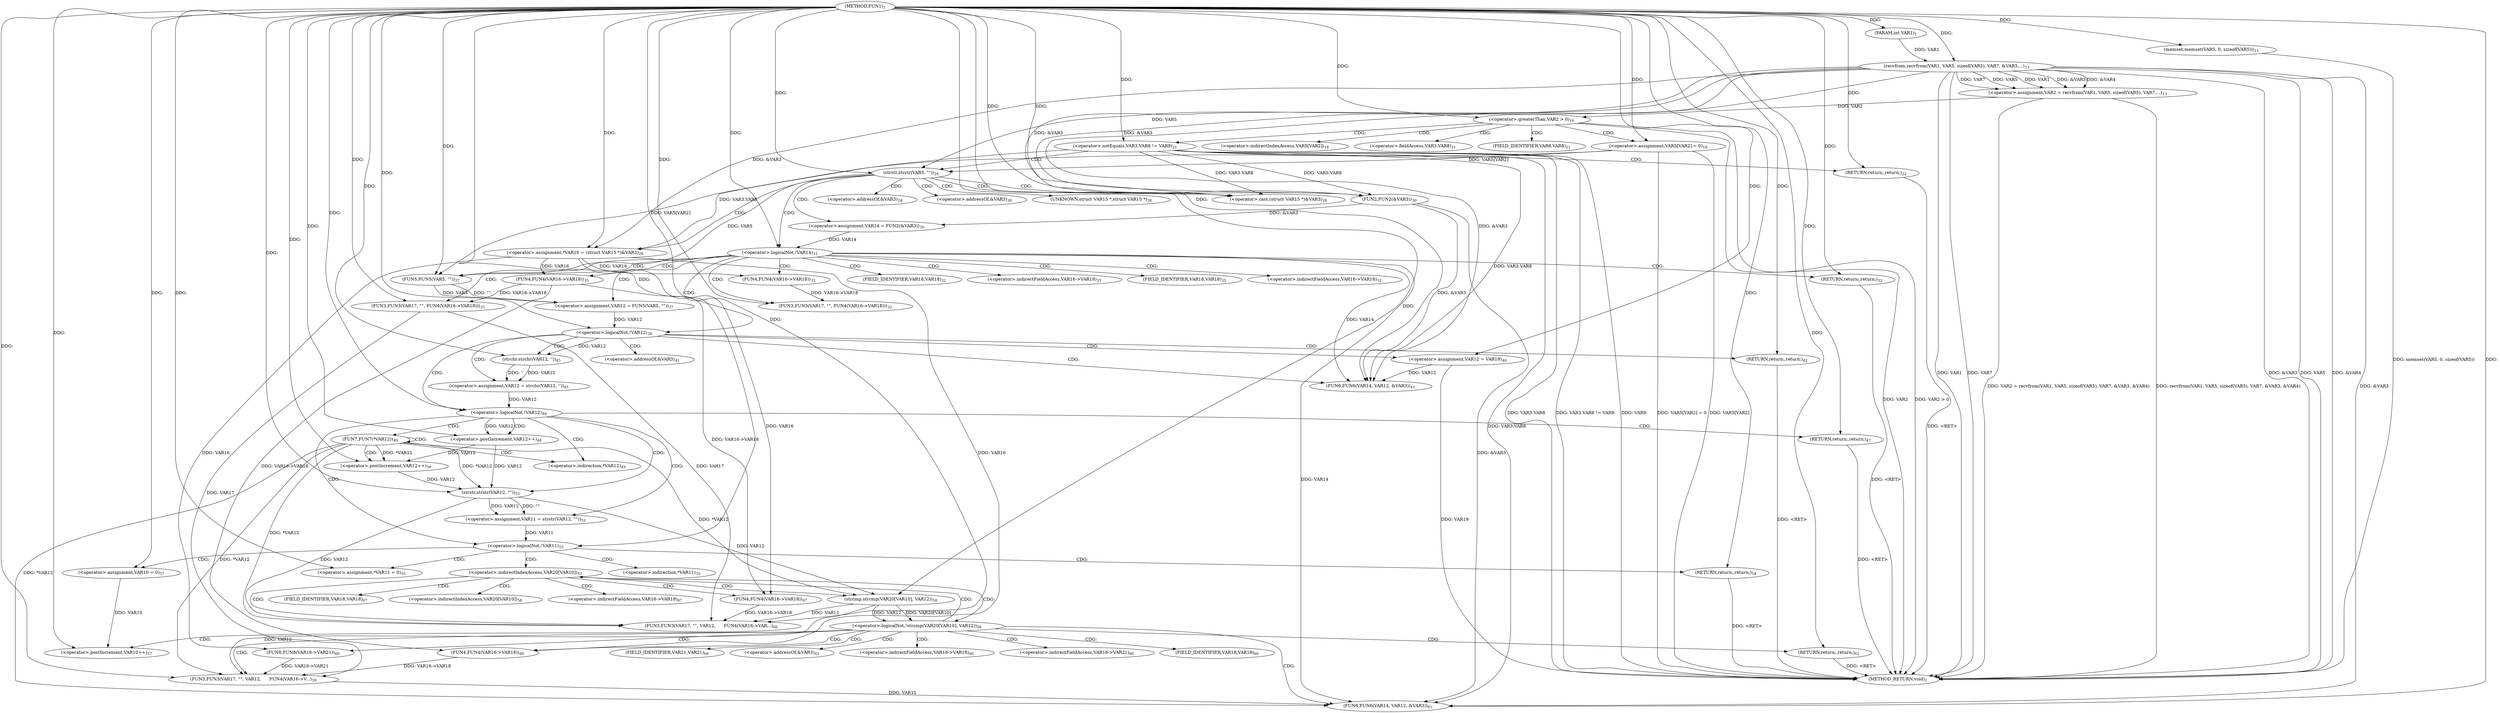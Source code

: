 digraph "FUN1" {  
"8" [label = <(METHOD,FUN1)<SUB>1</SUB>> ]
"185" [label = <(METHOD_RETURN,void)<SUB>1</SUB>> ]
"9" [label = <(PARAM,int VAR1)<SUB>1</SUB>> ]
"15" [label = <(memset,memset(VAR5, 0, sizeof(VAR5)))<SUB>11</SUB>> ]
"20" [label = <(&lt;operator&gt;.assignment,VAR2 = recvfrom(VAR1, VAR5, sizeof(VAR5), VAR7,...)<SUB>13</SUB>> ]
"33" [label = <(&lt;operator&gt;.greaterThan,VAR2 &gt; 0)<SUB>16</SUB>> ]
"22" [label = <(recvfrom,recvfrom(VAR1, VAR5, sizeof(VAR5), VAR7, &amp;VAR3,...)<SUB>13</SUB>> ]
"37" [label = <(&lt;operator&gt;.assignment,VAR5[VAR2] = 0)<SUB>18</SUB>> ]
"43" [label = <(&lt;operator&gt;.notEquals,VAR3.VAR8 != VAR9)<SUB>21</SUB>> ]
"51" [label = <(strstr,strstr(VAR5, &quot;&quot;))<SUB>24</SUB>> ]
"49" [label = <(RETURN,return;,return;)<SUB>22</SUB>> ]
"60" [label = <(&lt;operator&gt;.assignment,*VAR16 = (struct VAR15 *)&amp;VAR3)<SUB>28</SUB>> ]
"66" [label = <(&lt;operator&gt;.assignment,VAR14 = FUN2(&amp;VAR3))<SUB>30</SUB>> ]
"83" [label = <(FUN3,FUN3(VAR17, &quot;&quot;, FUN4(VAR16-&gt;VAR18)))<SUB>35</SUB>> ]
"90" [label = <(&lt;operator&gt;.assignment,VAR12 = FUN5(VAR5, &quot;&quot;))<SUB>37</SUB>> ]
"108" [label = <(&lt;operator&gt;.assignment,VAR12 = strchr(VAR12, ''))<SUB>45</SUB>> ]
"118" [label = <(&lt;operator&gt;.postIncrement,VAR12++)<SUB>48</SUB>> ]
"126" [label = <(&lt;operator&gt;.assignment,VAR11 = strstr(VAR12, &quot;&quot;))<SUB>52</SUB>> ]
"136" [label = <(&lt;operator&gt;.assignment,*VAR11 = 0)<SUB>55</SUB>> ]
"177" [label = <(FUN3,FUN3(VAR17, &quot;&quot;, VAR12,
			      FUN4(VAR16-&gt;VAR...)<SUB>66</SUB>> ]
"72" [label = <(&lt;operator&gt;.logicalNot,!VAR14)<SUB>31</SUB>> ]
"96" [label = <(&lt;operator&gt;.logicalNot,!VAR12)<SUB>38</SUB>> ]
"114" [label = <(&lt;operator&gt;.logicalNot,!VAR12)<SUB>46</SUB>> ]
"121" [label = <(FUN7,FUN7(*VAR12))<SUB>49</SUB>> ]
"124" [label = <(&lt;operator&gt;.postIncrement,VAR12++)<SUB>50</SUB>> ]
"132" [label = <(&lt;operator&gt;.logicalNot,!VAR11)<SUB>53</SUB>> ]
"148" [label = <(&lt;operator&gt;.postIncrement,VAR10++)<SUB>57</SUB>> ]
"62" [label = <(&lt;operator&gt;.cast,(struct VAR15 *)&amp;VAR3)<SUB>28</SUB>> ]
"68" [label = <(FUN2,FUN2(&amp;VAR3))<SUB>30</SUB>> ]
"75" [label = <(FUN3,FUN3(VAR17, &quot;&quot;, FUN4(VAR16-&gt;VAR18)))<SUB>32</SUB>> ]
"82" [label = <(RETURN,return;,return;)<SUB>33</SUB>> ]
"86" [label = <(FUN4,FUN4(VAR16-&gt;VAR18))<SUB>35</SUB>> ]
"92" [label = <(FUN5,FUN5(VAR5, &quot;&quot;))<SUB>37</SUB>> ]
"99" [label = <(&lt;operator&gt;.assignment,VAR12 = VAR19)<SUB>40</SUB>> ]
"102" [label = <(FUN6,FUN6(VAR14, VAR12, &amp;VAR3))<SUB>41</SUB>> ]
"107" [label = <(RETURN,return;,return;)<SUB>42</SUB>> ]
"110" [label = <(strchr,strchr(VAR12, ''))<SUB>45</SUB>> ]
"117" [label = <(RETURN,return;,return;)<SUB>47</SUB>> ]
"128" [label = <(strstr,strstr(VAR12, &quot;&quot;))<SUB>52</SUB>> ]
"135" [label = <(RETURN,return;,return;)<SUB>54</SUB>> ]
"142" [label = <(&lt;operator&gt;.assignment,VAR10 = 0)<SUB>57</SUB>> ]
"181" [label = <(FUN4,FUN4(VAR16-&gt;VAR18))<SUB>67</SUB>> ]
"152" [label = <(&lt;operator&gt;.logicalNot,!strcmp(VAR20[VAR10], VAR12))<SUB>58</SUB>> ]
"78" [label = <(FUN4,FUN4(VAR16-&gt;VAR18))<SUB>32</SUB>> ]
"159" [label = <(FUN3,FUN3(VAR17, &quot;&quot;, VAR12,
					      FUN4(VAR16-&gt;V...)<SUB>59</SUB>> ]
"171" [label = <(FUN6,FUN6(VAR14, VAR12, &amp;VAR3))<SUB>61</SUB>> ]
"176" [label = <(RETURN,return;,return;)<SUB>62</SUB>> ]
"153" [label = <(strcmp,strcmp(VAR20[VAR10], VAR12))<SUB>58</SUB>> ]
"163" [label = <(FUN4,FUN4(VAR16-&gt;VAR18))<SUB>60</SUB>> ]
"167" [label = <(FUN8,FUN8(VAR16-&gt;VAR21))<SUB>60</SUB>> ]
"38" [label = <(&lt;operator&gt;.indirectIndexAccess,VAR5[VAR2])<SUB>18</SUB>> ]
"44" [label = <(&lt;operator&gt;.fieldAccess,VAR3.VAR8)<SUB>21</SUB>> ]
"46" [label = <(FIELD_IDENTIFIER,VAR8,VAR8)<SUB>21</SUB>> ]
"137" [label = <(&lt;operator&gt;.indirection,*VAR11)<SUB>55</SUB>> ]
"145" [label = <(&lt;operator&gt;.indirectIndexAccess,VAR20[VAR10])<SUB>57</SUB>> ]
"63" [label = <(UNKNOWN,struct VAR15 *,struct VAR15 *)<SUB>28</SUB>> ]
"64" [label = <(&lt;operator&gt;.addressOf,&amp;VAR3)<SUB>28</SUB>> ]
"69" [label = <(&lt;operator&gt;.addressOf,&amp;VAR3)<SUB>30</SUB>> ]
"87" [label = <(&lt;operator&gt;.indirectFieldAccess,VAR16-&gt;VAR18)<SUB>35</SUB>> ]
"122" [label = <(&lt;operator&gt;.indirection,*VAR12)<SUB>49</SUB>> ]
"182" [label = <(&lt;operator&gt;.indirectFieldAccess,VAR16-&gt;VAR18)<SUB>67</SUB>> ]
"89" [label = <(FIELD_IDENTIFIER,VAR18,VAR18)<SUB>35</SUB>> ]
"105" [label = <(&lt;operator&gt;.addressOf,&amp;VAR3)<SUB>41</SUB>> ]
"184" [label = <(FIELD_IDENTIFIER,VAR18,VAR18)<SUB>67</SUB>> ]
"79" [label = <(&lt;operator&gt;.indirectFieldAccess,VAR16-&gt;VAR18)<SUB>32</SUB>> ]
"81" [label = <(FIELD_IDENTIFIER,VAR18,VAR18)<SUB>32</SUB>> ]
"154" [label = <(&lt;operator&gt;.indirectIndexAccess,VAR20[VAR10])<SUB>58</SUB>> ]
"174" [label = <(&lt;operator&gt;.addressOf,&amp;VAR3)<SUB>61</SUB>> ]
"164" [label = <(&lt;operator&gt;.indirectFieldAccess,VAR16-&gt;VAR18)<SUB>60</SUB>> ]
"168" [label = <(&lt;operator&gt;.indirectFieldAccess,VAR16-&gt;VAR21)<SUB>60</SUB>> ]
"166" [label = <(FIELD_IDENTIFIER,VAR18,VAR18)<SUB>60</SUB>> ]
"170" [label = <(FIELD_IDENTIFIER,VAR21,VAR21)<SUB>60</SUB>> ]
  "135" -> "185"  [ label = "DDG: &lt;RET&gt;"] 
  "107" -> "185"  [ label = "DDG: &lt;RET&gt;"] 
  "117" -> "185"  [ label = "DDG: &lt;RET&gt;"] 
  "49" -> "185"  [ label = "DDG: &lt;RET&gt;"] 
  "176" -> "185"  [ label = "DDG: &lt;RET&gt;"] 
  "82" -> "185"  [ label = "DDG: &lt;RET&gt;"] 
  "15" -> "185"  [ label = "DDG: memset(VAR5, 0, sizeof(VAR5))"] 
  "22" -> "185"  [ label = "DDG: VAR1"] 
  "22" -> "185"  [ label = "DDG: VAR5"] 
  "22" -> "185"  [ label = "DDG: &amp;VAR3"] 
  "22" -> "185"  [ label = "DDG: &amp;VAR4"] 
  "20" -> "185"  [ label = "DDG: recvfrom(VAR1, VAR5, sizeof(VAR5), VAR7, &amp;VAR3, &amp;VAR4)"] 
  "20" -> "185"  [ label = "DDG: VAR2 = recvfrom(VAR1, VAR5, sizeof(VAR5), VAR7, &amp;VAR3, &amp;VAR4)"] 
  "33" -> "185"  [ label = "DDG: VAR2"] 
  "33" -> "185"  [ label = "DDG: VAR2 &gt; 0"] 
  "37" -> "185"  [ label = "DDG: VAR5[VAR2]"] 
  "37" -> "185"  [ label = "DDG: VAR5[VAR2] = 0"] 
  "43" -> "185"  [ label = "DDG: VAR3.VAR8"] 
  "43" -> "185"  [ label = "DDG: VAR3.VAR8 != VAR9"] 
  "22" -> "185"  [ label = "DDG: VAR7"] 
  "99" -> "185"  [ label = "DDG: VAR19"] 
  "43" -> "185"  [ label = "DDG: VAR9"] 
  "8" -> "9"  [ label = "DDG: "] 
  "22" -> "20"  [ label = "DDG: VAR7"] 
  "22" -> "20"  [ label = "DDG: VAR5"] 
  "22" -> "20"  [ label = "DDG: VAR1"] 
  "22" -> "20"  [ label = "DDG: &amp;VAR3"] 
  "22" -> "20"  [ label = "DDG: &amp;VAR4"] 
  "8" -> "15"  [ label = "DDG: "] 
  "9" -> "22"  [ label = "DDG: VAR1"] 
  "8" -> "22"  [ label = "DDG: "] 
  "20" -> "33"  [ label = "DDG: VAR2"] 
  "8" -> "33"  [ label = "DDG: "] 
  "8" -> "37"  [ label = "DDG: "] 
  "8" -> "43"  [ label = "DDG: "] 
  "8" -> "49"  [ label = "DDG: "] 
  "22" -> "51"  [ label = "DDG: VAR5"] 
  "37" -> "51"  [ label = "DDG: VAR5[VAR2]"] 
  "8" -> "51"  [ label = "DDG: "] 
  "22" -> "60"  [ label = "DDG: &amp;VAR3"] 
  "43" -> "60"  [ label = "DDG: VAR3.VAR8"] 
  "8" -> "60"  [ label = "DDG: "] 
  "68" -> "66"  [ label = "DDG: &amp;VAR3"] 
  "92" -> "90"  [ label = "DDG: VAR5"] 
  "92" -> "90"  [ label = "DDG: &quot;&quot;"] 
  "110" -> "108"  [ label = "DDG: VAR12"] 
  "110" -> "108"  [ label = "DDG: ''"] 
  "128" -> "126"  [ label = "DDG: VAR12"] 
  "128" -> "126"  [ label = "DDG: &quot;&quot;"] 
  "8" -> "136"  [ label = "DDG: "] 
  "8" -> "83"  [ label = "DDG: "] 
  "86" -> "83"  [ label = "DDG: VAR16-&gt;VAR18"] 
  "114" -> "118"  [ label = "DDG: VAR12"] 
  "8" -> "118"  [ label = "DDG: "] 
  "83" -> "177"  [ label = "DDG: VAR17"] 
  "8" -> "177"  [ label = "DDG: "] 
  "121" -> "177"  [ label = "DDG: *VAR12"] 
  "128" -> "177"  [ label = "DDG: VAR12"] 
  "153" -> "177"  [ label = "DDG: VAR12"] 
  "181" -> "177"  [ label = "DDG: VAR16-&gt;VAR18"] 
  "22" -> "62"  [ label = "DDG: &amp;VAR3"] 
  "43" -> "62"  [ label = "DDG: VAR3.VAR8"] 
  "8" -> "62"  [ label = "DDG: "] 
  "22" -> "68"  [ label = "DDG: &amp;VAR3"] 
  "43" -> "68"  [ label = "DDG: VAR3.VAR8"] 
  "8" -> "68"  [ label = "DDG: "] 
  "66" -> "72"  [ label = "DDG: VAR14"] 
  "8" -> "72"  [ label = "DDG: "] 
  "8" -> "82"  [ label = "DDG: "] 
  "60" -> "86"  [ label = "DDG: VAR16"] 
  "37" -> "92"  [ label = "DDG: VAR5[VAR2]"] 
  "51" -> "92"  [ label = "DDG: VAR5"] 
  "8" -> "92"  [ label = "DDG: "] 
  "90" -> "96"  [ label = "DDG: VAR12"] 
  "8" -> "96"  [ label = "DDG: "] 
  "8" -> "99"  [ label = "DDG: "] 
  "8" -> "107"  [ label = "DDG: "] 
  "96" -> "110"  [ label = "DDG: VAR12"] 
  "8" -> "110"  [ label = "DDG: "] 
  "108" -> "114"  [ label = "DDG: VAR12"] 
  "8" -> "114"  [ label = "DDG: "] 
  "8" -> "117"  [ label = "DDG: "] 
  "118" -> "124"  [ label = "DDG: VAR12"] 
  "121" -> "124"  [ label = "DDG: *VAR12"] 
  "8" -> "124"  [ label = "DDG: "] 
  "118" -> "128"  [ label = "DDG: VAR12"] 
  "121" -> "128"  [ label = "DDG: *VAR12"] 
  "124" -> "128"  [ label = "DDG: VAR12"] 
  "8" -> "128"  [ label = "DDG: "] 
  "126" -> "132"  [ label = "DDG: VAR11"] 
  "8" -> "132"  [ label = "DDG: "] 
  "8" -> "135"  [ label = "DDG: "] 
  "8" -> "142"  [ label = "DDG: "] 
  "142" -> "148"  [ label = "DDG: VAR10"] 
  "8" -> "148"  [ label = "DDG: "] 
  "60" -> "181"  [ label = "DDG: VAR16"] 
  "86" -> "181"  [ label = "DDG: VAR16-&gt;VAR18"] 
  "8" -> "75"  [ label = "DDG: "] 
  "78" -> "75"  [ label = "DDG: VAR16-&gt;VAR18"] 
  "72" -> "102"  [ label = "DDG: VAR14"] 
  "8" -> "102"  [ label = "DDG: "] 
  "99" -> "102"  [ label = "DDG: VAR12"] 
  "68" -> "102"  [ label = "DDG: &amp;VAR3"] 
  "43" -> "102"  [ label = "DDG: VAR3.VAR8"] 
  "22" -> "102"  [ label = "DDG: &amp;VAR3"] 
  "60" -> "78"  [ label = "DDG: VAR16"] 
  "153" -> "152"  [ label = "DDG: VAR20[VAR10]"] 
  "153" -> "152"  [ label = "DDG: VAR12"] 
  "8" -> "176"  [ label = "DDG: "] 
  "121" -> "153"  [ label = "DDG: *VAR12"] 
  "128" -> "153"  [ label = "DDG: VAR12"] 
  "8" -> "153"  [ label = "DDG: "] 
  "83" -> "159"  [ label = "DDG: VAR17"] 
  "8" -> "159"  [ label = "DDG: "] 
  "121" -> "159"  [ label = "DDG: *VAR12"] 
  "153" -> "159"  [ label = "DDG: VAR12"] 
  "163" -> "159"  [ label = "DDG: VAR16-&gt;VAR18"] 
  "167" -> "159"  [ label = "DDG: VAR16-&gt;VAR21"] 
  "72" -> "171"  [ label = "DDG: VAR14"] 
  "8" -> "171"  [ label = "DDG: "] 
  "121" -> "171"  [ label = "DDG: *VAR12"] 
  "159" -> "171"  [ label = "DDG: VAR12"] 
  "68" -> "171"  [ label = "DDG: &amp;VAR3"] 
  "43" -> "171"  [ label = "DDG: VAR3.VAR8"] 
  "22" -> "171"  [ label = "DDG: &amp;VAR3"] 
  "60" -> "163"  [ label = "DDG: VAR16"] 
  "86" -> "163"  [ label = "DDG: VAR16-&gt;VAR18"] 
  "60" -> "167"  [ label = "DDG: VAR16"] 
  "33" -> "37"  [ label = "CDG: "] 
  "33" -> "38"  [ label = "CDG: "] 
  "33" -> "44"  [ label = "CDG: "] 
  "33" -> "43"  [ label = "CDG: "] 
  "33" -> "46"  [ label = "CDG: "] 
  "43" -> "51"  [ label = "CDG: "] 
  "43" -> "49"  [ label = "CDG: "] 
  "51" -> "68"  [ label = "CDG: "] 
  "51" -> "60"  [ label = "CDG: "] 
  "51" -> "64"  [ label = "CDG: "] 
  "51" -> "69"  [ label = "CDG: "] 
  "51" -> "66"  [ label = "CDG: "] 
  "51" -> "72"  [ label = "CDG: "] 
  "51" -> "63"  [ label = "CDG: "] 
  "51" -> "62"  [ label = "CDG: "] 
  "72" -> "96"  [ label = "CDG: "] 
  "72" -> "75"  [ label = "CDG: "] 
  "72" -> "81"  [ label = "CDG: "] 
  "72" -> "92"  [ label = "CDG: "] 
  "72" -> "87"  [ label = "CDG: "] 
  "72" -> "90"  [ label = "CDG: "] 
  "72" -> "79"  [ label = "CDG: "] 
  "72" -> "86"  [ label = "CDG: "] 
  "72" -> "89"  [ label = "CDG: "] 
  "72" -> "82"  [ label = "CDG: "] 
  "72" -> "83"  [ label = "CDG: "] 
  "72" -> "78"  [ label = "CDG: "] 
  "96" -> "107"  [ label = "CDG: "] 
  "96" -> "102"  [ label = "CDG: "] 
  "96" -> "114"  [ label = "CDG: "] 
  "96" -> "108"  [ label = "CDG: "] 
  "96" -> "99"  [ label = "CDG: "] 
  "96" -> "105"  [ label = "CDG: "] 
  "96" -> "110"  [ label = "CDG: "] 
  "114" -> "128"  [ label = "CDG: "] 
  "114" -> "132"  [ label = "CDG: "] 
  "114" -> "121"  [ label = "CDG: "] 
  "114" -> "118"  [ label = "CDG: "] 
  "114" -> "122"  [ label = "CDG: "] 
  "114" -> "126"  [ label = "CDG: "] 
  "114" -> "117"  [ label = "CDG: "] 
  "121" -> "121"  [ label = "CDG: "] 
  "121" -> "122"  [ label = "CDG: "] 
  "121" -> "124"  [ label = "CDG: "] 
  "132" -> "136"  [ label = "CDG: "] 
  "132" -> "145"  [ label = "CDG: "] 
  "132" -> "137"  [ label = "CDG: "] 
  "132" -> "142"  [ label = "CDG: "] 
  "132" -> "135"  [ label = "CDG: "] 
  "145" -> "154"  [ label = "CDG: "] 
  "145" -> "153"  [ label = "CDG: "] 
  "145" -> "181"  [ label = "CDG: "] 
  "145" -> "184"  [ label = "CDG: "] 
  "145" -> "152"  [ label = "CDG: "] 
  "145" -> "182"  [ label = "CDG: "] 
  "145" -> "177"  [ label = "CDG: "] 
  "152" -> "167"  [ label = "CDG: "] 
  "152" -> "145"  [ label = "CDG: "] 
  "152" -> "163"  [ label = "CDG: "] 
  "152" -> "168"  [ label = "CDG: "] 
  "152" -> "170"  [ label = "CDG: "] 
  "152" -> "148"  [ label = "CDG: "] 
  "152" -> "174"  [ label = "CDG: "] 
  "152" -> "164"  [ label = "CDG: "] 
  "152" -> "171"  [ label = "CDG: "] 
  "152" -> "166"  [ label = "CDG: "] 
  "152" -> "159"  [ label = "CDG: "] 
  "152" -> "176"  [ label = "CDG: "] 
}
